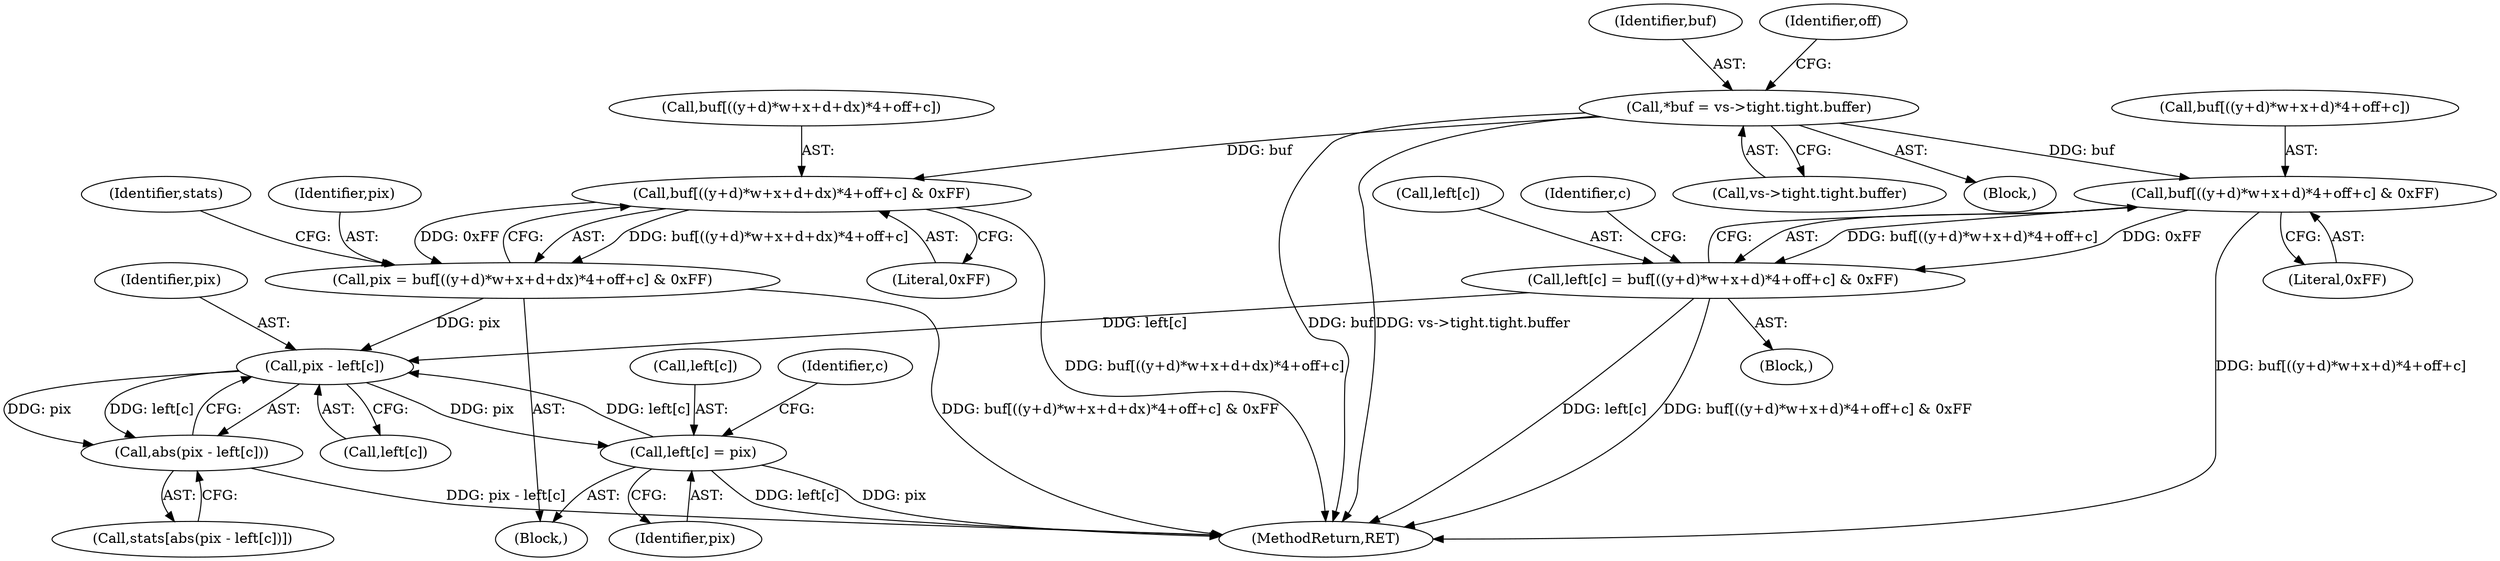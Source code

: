 digraph "0_qemu_9f64916da20eea67121d544698676295bbb105a7_5@pointer" {
"1000122" [label="(Call,*buf = vs->tight.tight.buffer)"];
"1000191" [label="(Call,buf[((y+d)*w+x+d)*4+off+c] & 0xFF)"];
"1000187" [label="(Call,left[c] = buf[((y+d)*w+x+d)*4+off+c] & 0xFF)"];
"1000257" [label="(Call,pix - left[c])"];
"1000256" [label="(Call,abs(pix - left[c]))"];
"1000262" [label="(Call,left[c] = pix)"];
"1000232" [label="(Call,buf[((y+d)*w+x+d+dx)*4+off+c] & 0xFF)"];
"1000230" [label="(Call,pix = buf[((y+d)*w+x+d+dx)*4+off+c] & 0xFF)"];
"1000252" [label="(Literal,0xFF)"];
"1000263" [label="(Call,left[c])"];
"1000262" [label="(Call,left[c] = pix)"];
"1000185" [label="(Identifier,c)"];
"1000254" [label="(Call,stats[abs(pix - left[c])])"];
"1000255" [label="(Identifier,stats)"];
"1000232" [label="(Call,buf[((y+d)*w+x+d+dx)*4+off+c] & 0xFF)"];
"1000228" [label="(Identifier,c)"];
"1000123" [label="(Identifier,buf)"];
"1000230" [label="(Call,pix = buf[((y+d)*w+x+d+dx)*4+off+c] & 0xFF)"];
"1000371" [label="(MethodReturn,RET)"];
"1000124" [label="(Call,vs->tight.tight.buffer)"];
"1000188" [label="(Call,left[c])"];
"1000192" [label="(Call,buf[((y+d)*w+x+d)*4+off+c])"];
"1000257" [label="(Call,pix - left[c])"];
"1000258" [label="(Identifier,pix)"];
"1000229" [label="(Block,)"];
"1000209" [label="(Literal,0xFF)"];
"1000186" [label="(Block,)"];
"1000191" [label="(Call,buf[((y+d)*w+x+d)*4+off+c] & 0xFF)"];
"1000233" [label="(Call,buf[((y+d)*w+x+d+dx)*4+off+c])"];
"1000106" [label="(Block,)"];
"1000256" [label="(Call,abs(pix - left[c]))"];
"1000132" [label="(Identifier,off)"];
"1000231" [label="(Identifier,pix)"];
"1000266" [label="(Identifier,pix)"];
"1000187" [label="(Call,left[c] = buf[((y+d)*w+x+d)*4+off+c] & 0xFF)"];
"1000259" [label="(Call,left[c])"];
"1000122" [label="(Call,*buf = vs->tight.tight.buffer)"];
"1000122" -> "1000106"  [label="AST: "];
"1000122" -> "1000124"  [label="CFG: "];
"1000123" -> "1000122"  [label="AST: "];
"1000124" -> "1000122"  [label="AST: "];
"1000132" -> "1000122"  [label="CFG: "];
"1000122" -> "1000371"  [label="DDG: buf"];
"1000122" -> "1000371"  [label="DDG: vs->tight.tight.buffer"];
"1000122" -> "1000191"  [label="DDG: buf"];
"1000122" -> "1000232"  [label="DDG: buf"];
"1000191" -> "1000187"  [label="AST: "];
"1000191" -> "1000209"  [label="CFG: "];
"1000192" -> "1000191"  [label="AST: "];
"1000209" -> "1000191"  [label="AST: "];
"1000187" -> "1000191"  [label="CFG: "];
"1000191" -> "1000371"  [label="DDG: buf[((y+d)*w+x+d)*4+off+c]"];
"1000191" -> "1000187"  [label="DDG: buf[((y+d)*w+x+d)*4+off+c]"];
"1000191" -> "1000187"  [label="DDG: 0xFF"];
"1000187" -> "1000186"  [label="AST: "];
"1000188" -> "1000187"  [label="AST: "];
"1000185" -> "1000187"  [label="CFG: "];
"1000187" -> "1000371"  [label="DDG: left[c]"];
"1000187" -> "1000371"  [label="DDG: buf[((y+d)*w+x+d)*4+off+c] & 0xFF"];
"1000187" -> "1000257"  [label="DDG: left[c]"];
"1000257" -> "1000256"  [label="AST: "];
"1000257" -> "1000259"  [label="CFG: "];
"1000258" -> "1000257"  [label="AST: "];
"1000259" -> "1000257"  [label="AST: "];
"1000256" -> "1000257"  [label="CFG: "];
"1000257" -> "1000256"  [label="DDG: pix"];
"1000257" -> "1000256"  [label="DDG: left[c]"];
"1000230" -> "1000257"  [label="DDG: pix"];
"1000262" -> "1000257"  [label="DDG: left[c]"];
"1000257" -> "1000262"  [label="DDG: pix"];
"1000256" -> "1000254"  [label="AST: "];
"1000254" -> "1000256"  [label="CFG: "];
"1000256" -> "1000371"  [label="DDG: pix - left[c]"];
"1000262" -> "1000229"  [label="AST: "];
"1000262" -> "1000266"  [label="CFG: "];
"1000263" -> "1000262"  [label="AST: "];
"1000266" -> "1000262"  [label="AST: "];
"1000228" -> "1000262"  [label="CFG: "];
"1000262" -> "1000371"  [label="DDG: left[c]"];
"1000262" -> "1000371"  [label="DDG: pix"];
"1000232" -> "1000230"  [label="AST: "];
"1000232" -> "1000252"  [label="CFG: "];
"1000233" -> "1000232"  [label="AST: "];
"1000252" -> "1000232"  [label="AST: "];
"1000230" -> "1000232"  [label="CFG: "];
"1000232" -> "1000371"  [label="DDG: buf[((y+d)*w+x+d+dx)*4+off+c]"];
"1000232" -> "1000230"  [label="DDG: buf[((y+d)*w+x+d+dx)*4+off+c]"];
"1000232" -> "1000230"  [label="DDG: 0xFF"];
"1000230" -> "1000229"  [label="AST: "];
"1000231" -> "1000230"  [label="AST: "];
"1000255" -> "1000230"  [label="CFG: "];
"1000230" -> "1000371"  [label="DDG: buf[((y+d)*w+x+d+dx)*4+off+c] & 0xFF"];
}
